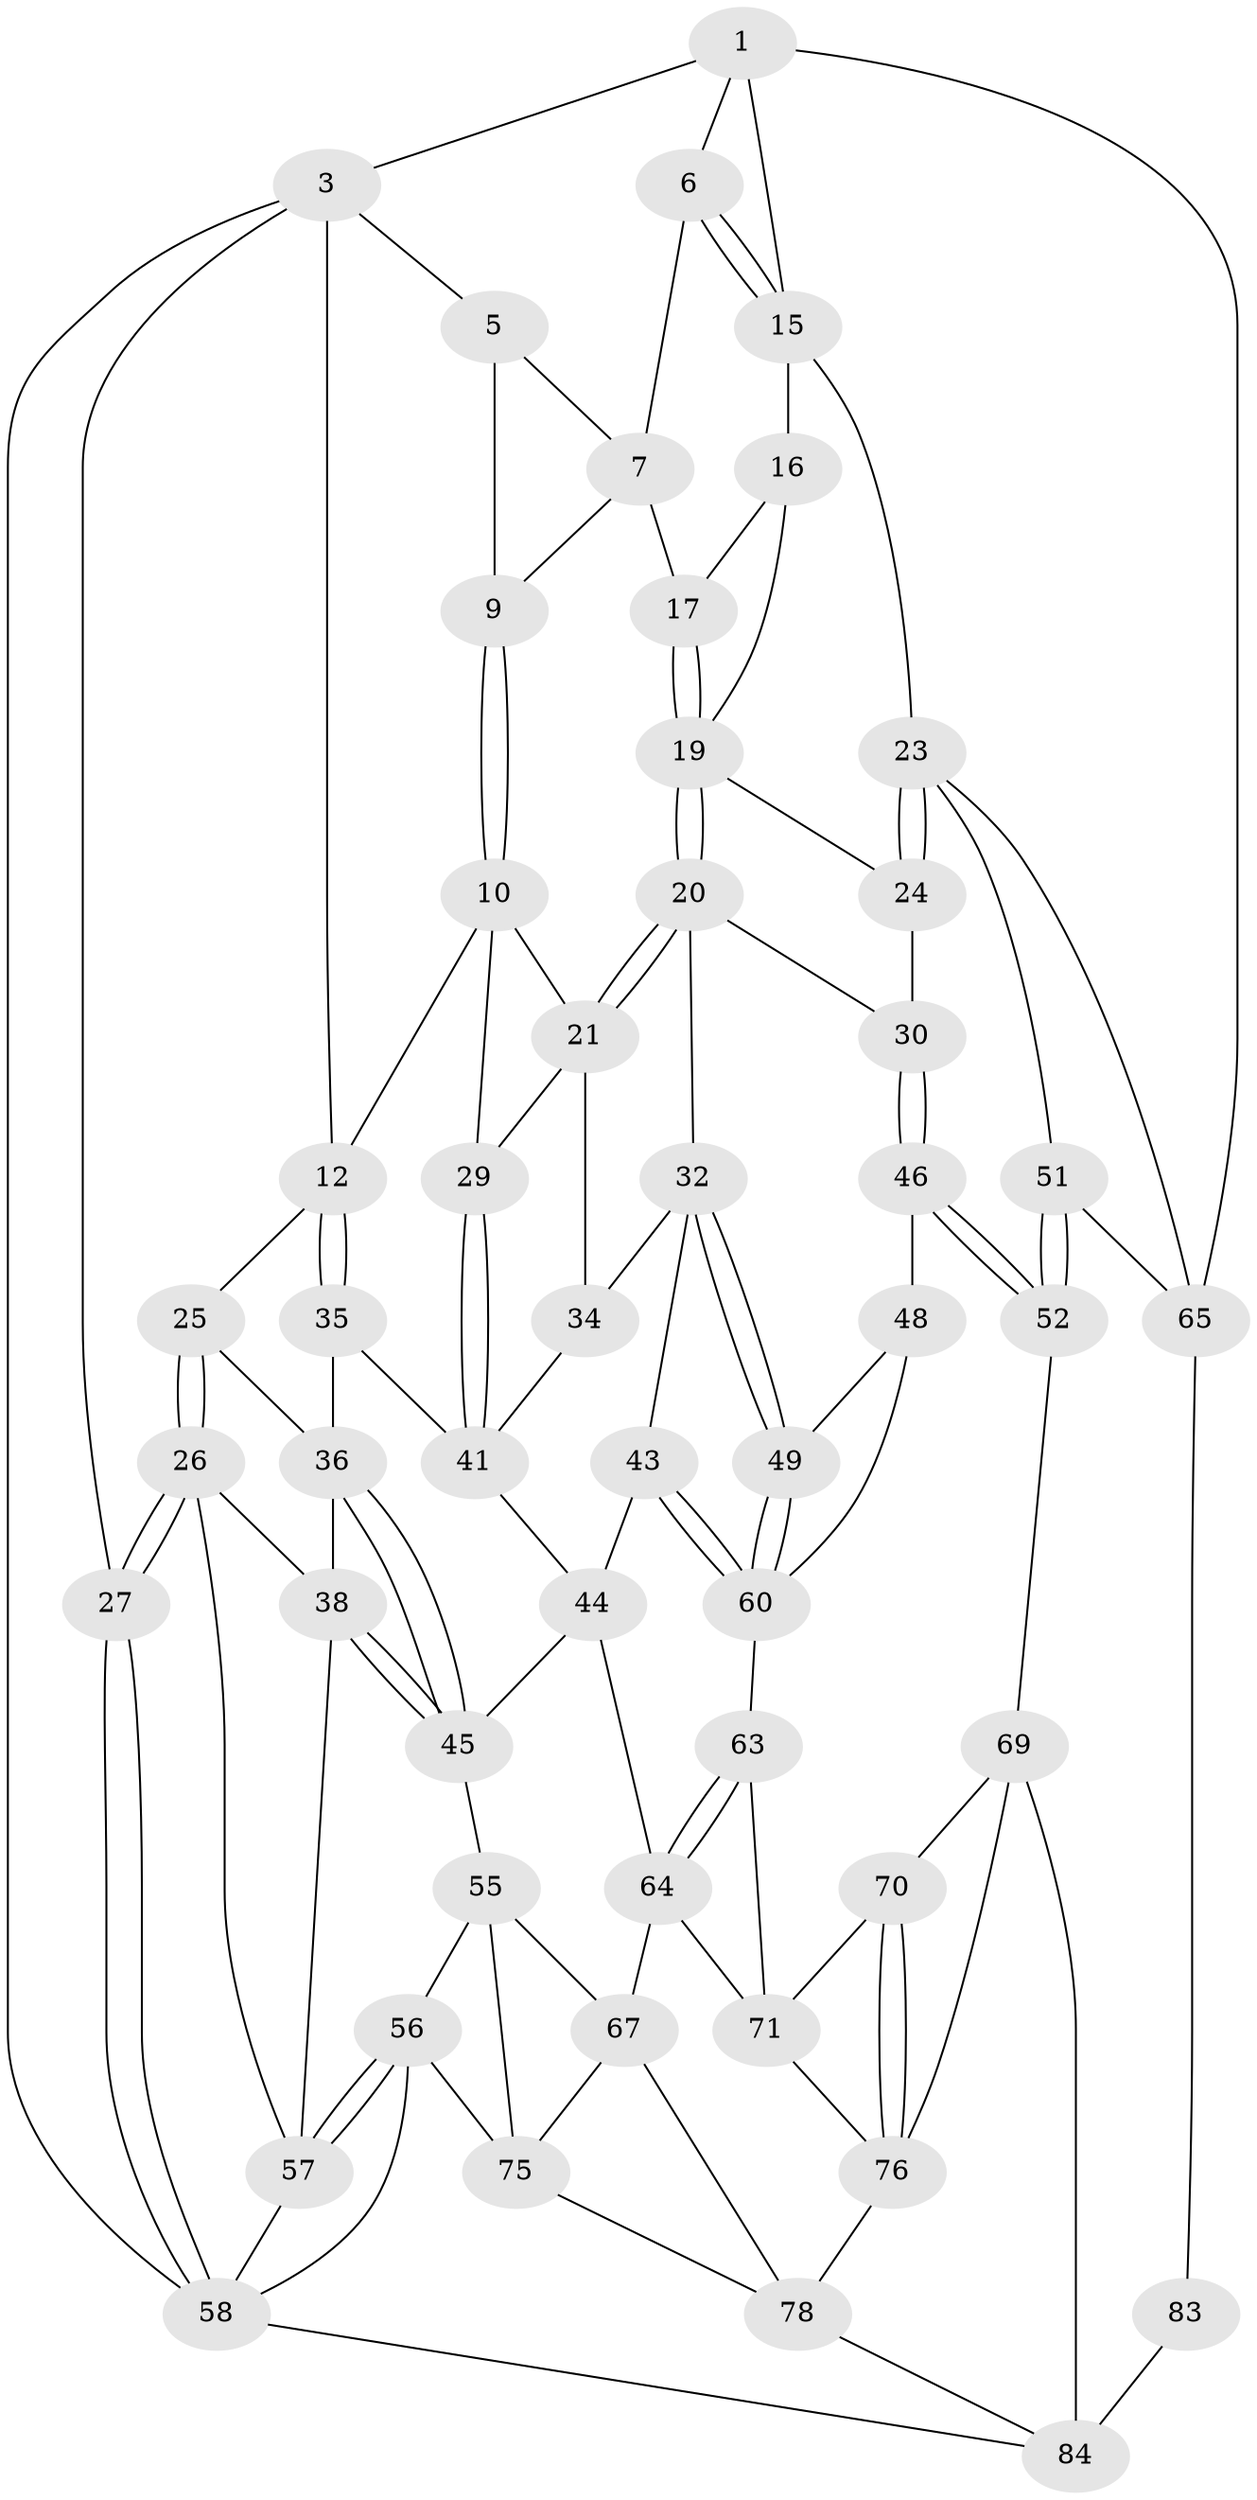 // original degree distribution, {3: 0.023255813953488372, 5: 0.5116279069767442, 4: 0.2558139534883721, 6: 0.20930232558139536}
// Generated by graph-tools (version 1.1) at 2025/11/02/27/25 16:11:54]
// undirected, 52 vertices, 116 edges
graph export_dot {
graph [start="1"]
  node [color=gray90,style=filled];
  1 [pos="+0.8747456413068753+0",super="+2"];
  3 [pos="+0+0",super="+4"];
  5 [pos="+0.6519637591907582+0",super="+8"];
  6 [pos="+0.8871374625063797+0.09946611464911867"];
  7 [pos="+0.8781576565142903+0.100402750792125",super="+14"];
  9 [pos="+0.653084448371896+0.02490710657506747"];
  10 [pos="+0.6456861749158027+0.04497799934819789",super="+11"];
  12 [pos="+0.3508062046562375+0.16598826195154545",super="+13"];
  15 [pos="+0.9175972786876374+0.11987069214358513",super="+18"];
  16 [pos="+0.9070672413667955+0.17755256024895738"];
  17 [pos="+0.805087454875116+0.14547674230697022"];
  19 [pos="+0.8081234074493724+0.22808515207842814",super="+22"];
  20 [pos="+0.7844369681114993+0.27647184255574153",super="+31"];
  21 [pos="+0.6522745802105524+0.19230460601440913",super="+28"];
  23 [pos="+1+0.34108177592473743",super="+50"];
  24 [pos="+0.9609052658093847+0.255743019998265"];
  25 [pos="+0.12700258393160316+0.2071139194669508"];
  26 [pos="+0.10012301737158229+0.23213478457450748",super="+40"];
  27 [pos="+0+0.29222913995281374"];
  29 [pos="+0.4678961708018733+0.2366247831482795"];
  30 [pos="+0.8086785585729903+0.3108886650054171"];
  32 [pos="+0.6994096160428035+0.3854102110475299",super="+33"];
  34 [pos="+0.6138101874786253+0.29212605502274175"];
  35 [pos="+0.3165731015741923+0.3093247639965253"];
  36 [pos="+0.3005016544607927+0.3302958641962596",super="+37"];
  38 [pos="+0.20753312153660808+0.3495638223291591",super="+39"];
  41 [pos="+0.4883814814186791+0.32537454190450454",super="+42"];
  43 [pos="+0.5512138537844274+0.4316615181274679"];
  44 [pos="+0.48840146298534987+0.4199447683279067",super="+53"];
  45 [pos="+0.2956538401431349+0.33867891173140513",super="+54"];
  46 [pos="+0.9997365331573678+0.5898312737387148",super="+47"];
  48 [pos="+0.7205364606418949+0.43640326170775584",super="+61"];
  49 [pos="+0.699959865940173+0.3872221897707109"];
  51 [pos="+1+0.607355888923771"];
  52 [pos="+1+0.6059932919099863"];
  55 [pos="+0.26310482967506144+0.5764041506537985",super="+68"];
  56 [pos="+0.23913309097814786+0.5741207070103962",super="+72"];
  57 [pos="+0.21480594890590243+0.5576533240681167",super="+59"];
  58 [pos="+0+0.4992427779188165",super="+73"];
  60 [pos="+0.6120155679834268+0.5360491844404119",super="+62"];
  63 [pos="+0.618765269790055+0.5978042944724614"];
  64 [pos="+0.5112082482043104+0.6240291934155738",super="+66"];
  65 [pos="+1+0.9682167076392325",super="+82"];
  67 [pos="+0.42285710418220074+0.7386857085333284",super="+79"];
  69 [pos="+0.979654275782544+0.6409998485288241",super="+81"];
  70 [pos="+0.6795778368681488+0.7061405590604783"];
  71 [pos="+0.6217468194119308+0.6053515238106606",super="+74"];
  75 [pos="+0.24710924972762385+0.8993796599743565",super="+80"];
  76 [pos="+0.6409234826627025+0.8759656622456985",super="+77"];
  78 [pos="+0.5225975246051554+0.8633173544009908",super="+85"];
  83 [pos="+0.7336853846165372+1"];
  84 [pos="+0.7206098562091056+1",super="+86"];
  1 -- 6;
  1 -- 65;
  1 -- 3;
  1 -- 15;
  3 -- 27;
  3 -- 58;
  3 -- 5;
  3 -- 12;
  5 -- 9;
  5 -- 7;
  6 -- 7;
  6 -- 15;
  6 -- 15;
  7 -- 9;
  7 -- 17;
  9 -- 10;
  9 -- 10;
  10 -- 21;
  10 -- 12;
  10 -- 29;
  12 -- 35;
  12 -- 35;
  12 -- 25;
  15 -- 16;
  15 -- 23;
  16 -- 17;
  16 -- 19;
  17 -- 19;
  17 -- 19;
  19 -- 20;
  19 -- 20;
  19 -- 24;
  20 -- 21;
  20 -- 21;
  20 -- 32;
  20 -- 30;
  21 -- 34;
  21 -- 29;
  23 -- 24;
  23 -- 24;
  23 -- 65;
  23 -- 51;
  24 -- 30;
  25 -- 26;
  25 -- 26;
  25 -- 36;
  26 -- 27;
  26 -- 27;
  26 -- 57;
  26 -- 38;
  27 -- 58;
  27 -- 58;
  29 -- 41;
  29 -- 41;
  30 -- 46;
  30 -- 46;
  32 -- 49;
  32 -- 49;
  32 -- 34;
  32 -- 43;
  34 -- 41;
  35 -- 36;
  35 -- 41;
  36 -- 45;
  36 -- 45;
  36 -- 38;
  38 -- 45;
  38 -- 45;
  38 -- 57;
  41 -- 44;
  43 -- 44;
  43 -- 60;
  43 -- 60;
  44 -- 64;
  44 -- 45;
  45 -- 55;
  46 -- 52;
  46 -- 52;
  46 -- 48 [weight=2];
  48 -- 49;
  48 -- 60;
  49 -- 60;
  49 -- 60;
  51 -- 52;
  51 -- 52;
  51 -- 65;
  52 -- 69;
  55 -- 56;
  55 -- 75;
  55 -- 67;
  56 -- 57;
  56 -- 57;
  56 -- 58;
  56 -- 75;
  57 -- 58;
  58 -- 84;
  60 -- 63;
  63 -- 64;
  63 -- 64;
  63 -- 71;
  64 -- 67;
  64 -- 71;
  65 -- 83 [weight=2];
  67 -- 75;
  67 -- 78;
  69 -- 70;
  69 -- 76;
  69 -- 84;
  70 -- 71;
  70 -- 76;
  70 -- 76;
  71 -- 76;
  75 -- 78;
  76 -- 78;
  78 -- 84;
  83 -- 84 [weight=2];
}
